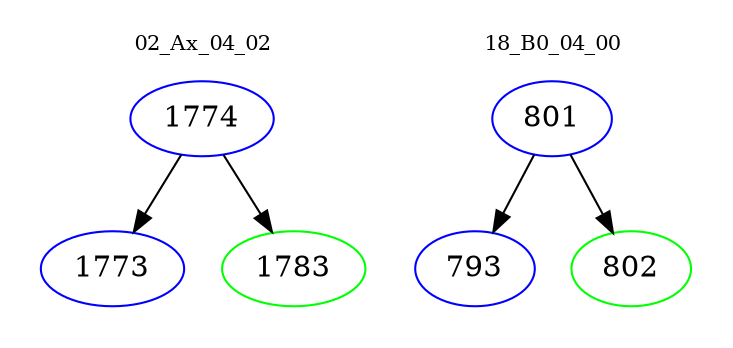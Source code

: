 digraph{
subgraph cluster_0 {
color = white
label = "02_Ax_04_02";
fontsize=10;
T0_1774 [label="1774", color="blue"]
T0_1774 -> T0_1773 [color="black"]
T0_1773 [label="1773", color="blue"]
T0_1774 -> T0_1783 [color="black"]
T0_1783 [label="1783", color="green"]
}
subgraph cluster_1 {
color = white
label = "18_B0_04_00";
fontsize=10;
T1_801 [label="801", color="blue"]
T1_801 -> T1_793 [color="black"]
T1_793 [label="793", color="blue"]
T1_801 -> T1_802 [color="black"]
T1_802 [label="802", color="green"]
}
}
